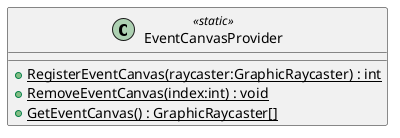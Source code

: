 @startuml
class EventCanvasProvider <<static>> {
    + {static} RegisterEventCanvas(raycaster:GraphicRaycaster) : int
    + {static} RemoveEventCanvas(index:int) : void
    + {static} GetEventCanvas() : GraphicRaycaster[]
}
@enduml
